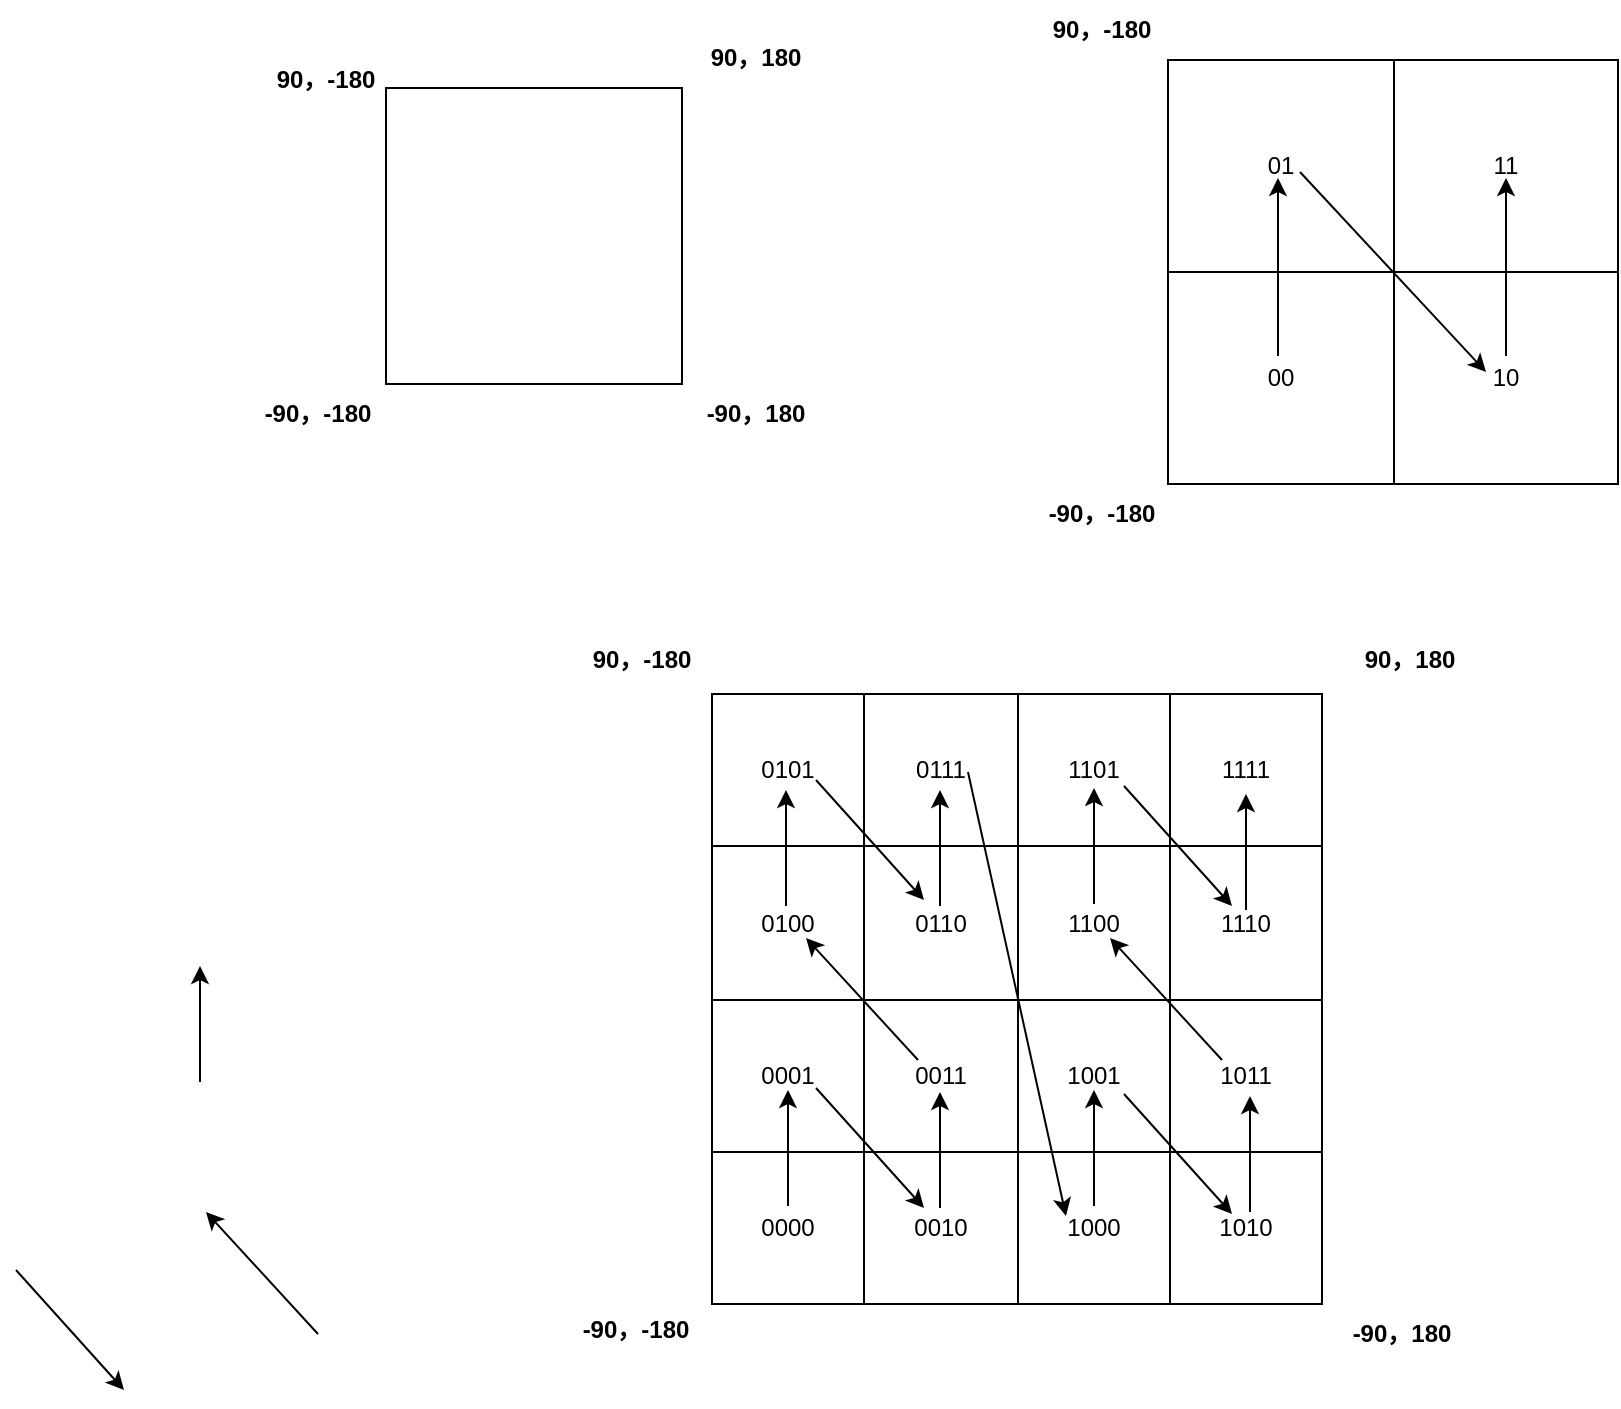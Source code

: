 <mxfile version="21.2.9" type="github">
  <diagram name="第 1 页" id="DBW6RSGpC2fgswphdQzU">
    <mxGraphModel dx="1206" dy="663" grid="0" gridSize="10" guides="1" tooltips="1" connect="1" arrows="1" fold="1" page="1" pageScale="1" pageWidth="2339" pageHeight="3300" math="0" shadow="0">
      <root>
        <mxCell id="0" />
        <mxCell id="1" parent="0" />
        <mxCell id="CNRmRYivpXj3O9G0c0TQ-1" value="" style="whiteSpace=wrap;html=1;aspect=fixed;" vertex="1" parent="1">
          <mxGeometry x="331" y="88" width="148" height="148" as="geometry" />
        </mxCell>
        <mxCell id="CNRmRYivpXj3O9G0c0TQ-2" value="&lt;b&gt;90，-180&lt;/b&gt;" style="text;html=1;strokeColor=none;fillColor=none;align=center;verticalAlign=middle;whiteSpace=wrap;rounded=0;" vertex="1" parent="1">
          <mxGeometry x="271" y="69" width="60" height="30" as="geometry" />
        </mxCell>
        <mxCell id="CNRmRYivpXj3O9G0c0TQ-3" value="&lt;b&gt;-90，-180&lt;/b&gt;" style="text;html=1;strokeColor=none;fillColor=none;align=center;verticalAlign=middle;whiteSpace=wrap;rounded=0;" vertex="1" parent="1">
          <mxGeometry x="267" y="236" width="60" height="30" as="geometry" />
        </mxCell>
        <mxCell id="CNRmRYivpXj3O9G0c0TQ-4" value="&lt;b&gt;90，180&lt;/b&gt;" style="text;html=1;strokeColor=none;fillColor=none;align=center;verticalAlign=middle;whiteSpace=wrap;rounded=0;" vertex="1" parent="1">
          <mxGeometry x="486" y="58" width="60" height="30" as="geometry" />
        </mxCell>
        <mxCell id="CNRmRYivpXj3O9G0c0TQ-5" value="&lt;b&gt;-90，180&lt;/b&gt;" style="text;html=1;strokeColor=none;fillColor=none;align=center;verticalAlign=middle;whiteSpace=wrap;rounded=0;" vertex="1" parent="1">
          <mxGeometry x="486" y="236" width="60" height="30" as="geometry" />
        </mxCell>
        <mxCell id="CNRmRYivpXj3O9G0c0TQ-6" value="" style="shape=table;startSize=0;container=1;collapsible=0;childLayout=tableLayout;" vertex="1" parent="1">
          <mxGeometry x="722" y="74" width="225" height="212" as="geometry" />
        </mxCell>
        <mxCell id="CNRmRYivpXj3O9G0c0TQ-7" value="" style="shape=tableRow;horizontal=0;startSize=0;swimlaneHead=0;swimlaneBody=0;strokeColor=inherit;top=0;left=0;bottom=0;right=0;collapsible=0;dropTarget=0;fillColor=none;points=[[0,0.5],[1,0.5]];portConstraint=eastwest;" vertex="1" parent="CNRmRYivpXj3O9G0c0TQ-6">
          <mxGeometry width="225" height="106" as="geometry" />
        </mxCell>
        <mxCell id="CNRmRYivpXj3O9G0c0TQ-8" value="01" style="shape=partialRectangle;html=1;whiteSpace=wrap;connectable=0;strokeColor=inherit;overflow=hidden;fillColor=none;top=0;left=0;bottom=0;right=0;pointerEvents=1;" vertex="1" parent="CNRmRYivpXj3O9G0c0TQ-7">
          <mxGeometry width="113" height="106" as="geometry">
            <mxRectangle width="113" height="106" as="alternateBounds" />
          </mxGeometry>
        </mxCell>
        <mxCell id="CNRmRYivpXj3O9G0c0TQ-9" value="11" style="shape=partialRectangle;html=1;whiteSpace=wrap;connectable=0;strokeColor=inherit;overflow=hidden;fillColor=none;top=0;left=0;bottom=0;right=0;pointerEvents=1;" vertex="1" parent="CNRmRYivpXj3O9G0c0TQ-7">
          <mxGeometry x="113" width="112" height="106" as="geometry">
            <mxRectangle width="112" height="106" as="alternateBounds" />
          </mxGeometry>
        </mxCell>
        <mxCell id="CNRmRYivpXj3O9G0c0TQ-10" value="" style="shape=tableRow;horizontal=0;startSize=0;swimlaneHead=0;swimlaneBody=0;strokeColor=inherit;top=0;left=0;bottom=0;right=0;collapsible=0;dropTarget=0;fillColor=none;points=[[0,0.5],[1,0.5]];portConstraint=eastwest;" vertex="1" parent="CNRmRYivpXj3O9G0c0TQ-6">
          <mxGeometry y="106" width="225" height="106" as="geometry" />
        </mxCell>
        <mxCell id="CNRmRYivpXj3O9G0c0TQ-11" value="00" style="shape=partialRectangle;html=1;whiteSpace=wrap;connectable=0;strokeColor=inherit;overflow=hidden;fillColor=none;top=0;left=0;bottom=0;right=0;pointerEvents=1;" vertex="1" parent="CNRmRYivpXj3O9G0c0TQ-10">
          <mxGeometry width="113" height="106" as="geometry">
            <mxRectangle width="113" height="106" as="alternateBounds" />
          </mxGeometry>
        </mxCell>
        <mxCell id="CNRmRYivpXj3O9G0c0TQ-12" value="10" style="shape=partialRectangle;html=1;whiteSpace=wrap;connectable=0;strokeColor=inherit;overflow=hidden;fillColor=none;top=0;left=0;bottom=0;right=0;pointerEvents=1;" vertex="1" parent="CNRmRYivpXj3O9G0c0TQ-10">
          <mxGeometry x="113" width="112" height="106" as="geometry">
            <mxRectangle width="112" height="106" as="alternateBounds" />
          </mxGeometry>
        </mxCell>
        <mxCell id="CNRmRYivpXj3O9G0c0TQ-13" value="&lt;b&gt;90，-180&lt;/b&gt;" style="text;html=1;strokeColor=none;fillColor=none;align=center;verticalAlign=middle;whiteSpace=wrap;rounded=0;" vertex="1" parent="1">
          <mxGeometry x="659" y="44" width="60" height="30" as="geometry" />
        </mxCell>
        <mxCell id="CNRmRYivpXj3O9G0c0TQ-14" value="&lt;b&gt;-90，-180&lt;/b&gt;" style="text;html=1;strokeColor=none;fillColor=none;align=center;verticalAlign=middle;whiteSpace=wrap;rounded=0;" vertex="1" parent="1">
          <mxGeometry x="659" y="286" width="60" height="30" as="geometry" />
        </mxCell>
        <mxCell id="CNRmRYivpXj3O9G0c0TQ-15" value="&lt;b&gt;90，180&lt;/b&gt;" style="text;html=1;strokeColor=none;fillColor=none;align=center;verticalAlign=middle;whiteSpace=wrap;rounded=0;" vertex="1" parent="1">
          <mxGeometry x="813" y="359" width="60" height="30" as="geometry" />
        </mxCell>
        <mxCell id="CNRmRYivpXj3O9G0c0TQ-16" value="&lt;b&gt;-90，180&lt;/b&gt;" style="text;html=1;strokeColor=none;fillColor=none;align=center;verticalAlign=middle;whiteSpace=wrap;rounded=0;" vertex="1" parent="1">
          <mxGeometry x="809" y="696" width="60" height="30" as="geometry" />
        </mxCell>
        <mxCell id="CNRmRYivpXj3O9G0c0TQ-18" value="" style="endArrow=classic;html=1;rounded=0;" edge="1" parent="1">
          <mxGeometry width="50" height="50" relative="1" as="geometry">
            <mxPoint x="238" y="585" as="sourcePoint" />
            <mxPoint x="238" y="527" as="targetPoint" />
          </mxGeometry>
        </mxCell>
        <mxCell id="CNRmRYivpXj3O9G0c0TQ-19" value="" style="endArrow=classic;html=1;rounded=0;" edge="1" parent="1">
          <mxGeometry width="50" height="50" relative="1" as="geometry">
            <mxPoint x="777" y="222" as="sourcePoint" />
            <mxPoint x="777" y="133" as="targetPoint" />
          </mxGeometry>
        </mxCell>
        <mxCell id="CNRmRYivpXj3O9G0c0TQ-20" value="" style="endArrow=classic;html=1;rounded=0;" edge="1" parent="1">
          <mxGeometry width="50" height="50" relative="1" as="geometry">
            <mxPoint x="891" y="222" as="sourcePoint" />
            <mxPoint x="891" y="133" as="targetPoint" />
          </mxGeometry>
        </mxCell>
        <mxCell id="CNRmRYivpXj3O9G0c0TQ-21" value="" style="endArrow=classic;html=1;rounded=0;" edge="1" parent="1">
          <mxGeometry width="50" height="50" relative="1" as="geometry">
            <mxPoint x="146" y="679" as="sourcePoint" />
            <mxPoint x="200" y="739" as="targetPoint" />
          </mxGeometry>
        </mxCell>
        <mxCell id="CNRmRYivpXj3O9G0c0TQ-22" value="" style="endArrow=classic;html=1;rounded=0;" edge="1" parent="1">
          <mxGeometry width="50" height="50" relative="1" as="geometry">
            <mxPoint x="788" y="130" as="sourcePoint" />
            <mxPoint x="881" y="230" as="targetPoint" />
          </mxGeometry>
        </mxCell>
        <mxCell id="CNRmRYivpXj3O9G0c0TQ-23" value="" style="shape=table;startSize=0;container=1;collapsible=0;childLayout=tableLayout;" vertex="1" parent="1">
          <mxGeometry x="494" y="391" width="305" height="305" as="geometry" />
        </mxCell>
        <mxCell id="CNRmRYivpXj3O9G0c0TQ-24" value="" style="shape=tableRow;horizontal=0;startSize=0;swimlaneHead=0;swimlaneBody=0;strokeColor=inherit;top=0;left=0;bottom=0;right=0;collapsible=0;dropTarget=0;fillColor=none;points=[[0,0.5],[1,0.5]];portConstraint=eastwest;" vertex="1" parent="CNRmRYivpXj3O9G0c0TQ-23">
          <mxGeometry width="305" height="76" as="geometry" />
        </mxCell>
        <mxCell id="CNRmRYivpXj3O9G0c0TQ-25" value="0101&lt;br&gt;" style="shape=partialRectangle;html=1;whiteSpace=wrap;connectable=0;strokeColor=inherit;overflow=hidden;fillColor=none;top=0;left=0;bottom=0;right=0;pointerEvents=1;" vertex="1" parent="CNRmRYivpXj3O9G0c0TQ-24">
          <mxGeometry width="76" height="76" as="geometry">
            <mxRectangle width="76" height="76" as="alternateBounds" />
          </mxGeometry>
        </mxCell>
        <mxCell id="CNRmRYivpXj3O9G0c0TQ-26" value="0111" style="shape=partialRectangle;html=1;whiteSpace=wrap;connectable=0;strokeColor=inherit;overflow=hidden;fillColor=none;top=0;left=0;bottom=0;right=0;pointerEvents=1;" vertex="1" parent="CNRmRYivpXj3O9G0c0TQ-24">
          <mxGeometry x="76" width="77" height="76" as="geometry">
            <mxRectangle width="77" height="76" as="alternateBounds" />
          </mxGeometry>
        </mxCell>
        <mxCell id="CNRmRYivpXj3O9G0c0TQ-27" value="1101" style="shape=partialRectangle;html=1;whiteSpace=wrap;connectable=0;strokeColor=inherit;overflow=hidden;fillColor=none;top=0;left=0;bottom=0;right=0;pointerEvents=1;" vertex="1" parent="CNRmRYivpXj3O9G0c0TQ-24">
          <mxGeometry x="153" width="76" height="76" as="geometry">
            <mxRectangle width="76" height="76" as="alternateBounds" />
          </mxGeometry>
        </mxCell>
        <mxCell id="CNRmRYivpXj3O9G0c0TQ-28" value="1111" style="shape=partialRectangle;html=1;whiteSpace=wrap;connectable=0;strokeColor=inherit;overflow=hidden;fillColor=none;top=0;left=0;bottom=0;right=0;pointerEvents=1;" vertex="1" parent="CNRmRYivpXj3O9G0c0TQ-24">
          <mxGeometry x="229" width="76" height="76" as="geometry">
            <mxRectangle width="76" height="76" as="alternateBounds" />
          </mxGeometry>
        </mxCell>
        <mxCell id="CNRmRYivpXj3O9G0c0TQ-29" value="" style="shape=tableRow;horizontal=0;startSize=0;swimlaneHead=0;swimlaneBody=0;strokeColor=inherit;top=0;left=0;bottom=0;right=0;collapsible=0;dropTarget=0;fillColor=none;points=[[0,0.5],[1,0.5]];portConstraint=eastwest;" vertex="1" parent="CNRmRYivpXj3O9G0c0TQ-23">
          <mxGeometry y="76" width="305" height="77" as="geometry" />
        </mxCell>
        <mxCell id="CNRmRYivpXj3O9G0c0TQ-30" value="0100" style="shape=partialRectangle;html=1;whiteSpace=wrap;connectable=0;strokeColor=inherit;overflow=hidden;fillColor=none;top=0;left=0;bottom=0;right=0;pointerEvents=1;" vertex="1" parent="CNRmRYivpXj3O9G0c0TQ-29">
          <mxGeometry width="76" height="77" as="geometry">
            <mxRectangle width="76" height="77" as="alternateBounds" />
          </mxGeometry>
        </mxCell>
        <mxCell id="CNRmRYivpXj3O9G0c0TQ-31" value="0110" style="shape=partialRectangle;html=1;whiteSpace=wrap;connectable=0;strokeColor=inherit;overflow=hidden;fillColor=none;top=0;left=0;bottom=0;right=0;pointerEvents=1;" vertex="1" parent="CNRmRYivpXj3O9G0c0TQ-29">
          <mxGeometry x="76" width="77" height="77" as="geometry">
            <mxRectangle width="77" height="77" as="alternateBounds" />
          </mxGeometry>
        </mxCell>
        <mxCell id="CNRmRYivpXj3O9G0c0TQ-32" value="1100" style="shape=partialRectangle;html=1;whiteSpace=wrap;connectable=0;strokeColor=inherit;overflow=hidden;fillColor=none;top=0;left=0;bottom=0;right=0;pointerEvents=1;" vertex="1" parent="CNRmRYivpXj3O9G0c0TQ-29">
          <mxGeometry x="153" width="76" height="77" as="geometry">
            <mxRectangle width="76" height="77" as="alternateBounds" />
          </mxGeometry>
        </mxCell>
        <mxCell id="CNRmRYivpXj3O9G0c0TQ-33" value="1110" style="shape=partialRectangle;html=1;whiteSpace=wrap;connectable=0;strokeColor=inherit;overflow=hidden;fillColor=none;top=0;left=0;bottom=0;right=0;pointerEvents=1;" vertex="1" parent="CNRmRYivpXj3O9G0c0TQ-29">
          <mxGeometry x="229" width="76" height="77" as="geometry">
            <mxRectangle width="76" height="77" as="alternateBounds" />
          </mxGeometry>
        </mxCell>
        <mxCell id="CNRmRYivpXj3O9G0c0TQ-34" value="" style="shape=tableRow;horizontal=0;startSize=0;swimlaneHead=0;swimlaneBody=0;strokeColor=inherit;top=0;left=0;bottom=0;right=0;collapsible=0;dropTarget=0;fillColor=none;points=[[0,0.5],[1,0.5]];portConstraint=eastwest;" vertex="1" parent="CNRmRYivpXj3O9G0c0TQ-23">
          <mxGeometry y="153" width="305" height="76" as="geometry" />
        </mxCell>
        <mxCell id="CNRmRYivpXj3O9G0c0TQ-35" value="0001" style="shape=partialRectangle;html=1;whiteSpace=wrap;connectable=0;strokeColor=inherit;overflow=hidden;fillColor=none;top=0;left=0;bottom=0;right=0;pointerEvents=1;" vertex="1" parent="CNRmRYivpXj3O9G0c0TQ-34">
          <mxGeometry width="76" height="76" as="geometry">
            <mxRectangle width="76" height="76" as="alternateBounds" />
          </mxGeometry>
        </mxCell>
        <mxCell id="CNRmRYivpXj3O9G0c0TQ-36" value="0011" style="shape=partialRectangle;html=1;whiteSpace=wrap;connectable=0;strokeColor=inherit;overflow=hidden;fillColor=none;top=0;left=0;bottom=0;right=0;pointerEvents=1;" vertex="1" parent="CNRmRYivpXj3O9G0c0TQ-34">
          <mxGeometry x="76" width="77" height="76" as="geometry">
            <mxRectangle width="77" height="76" as="alternateBounds" />
          </mxGeometry>
        </mxCell>
        <mxCell id="CNRmRYivpXj3O9G0c0TQ-37" value="1001" style="shape=partialRectangle;html=1;whiteSpace=wrap;connectable=0;strokeColor=inherit;overflow=hidden;fillColor=none;top=0;left=0;bottom=0;right=0;pointerEvents=1;" vertex="1" parent="CNRmRYivpXj3O9G0c0TQ-34">
          <mxGeometry x="153" width="76" height="76" as="geometry">
            <mxRectangle width="76" height="76" as="alternateBounds" />
          </mxGeometry>
        </mxCell>
        <mxCell id="CNRmRYivpXj3O9G0c0TQ-38" value="1011" style="shape=partialRectangle;html=1;whiteSpace=wrap;connectable=0;strokeColor=inherit;overflow=hidden;fillColor=none;top=0;left=0;bottom=0;right=0;pointerEvents=1;" vertex="1" parent="CNRmRYivpXj3O9G0c0TQ-34">
          <mxGeometry x="229" width="76" height="76" as="geometry">
            <mxRectangle width="76" height="76" as="alternateBounds" />
          </mxGeometry>
        </mxCell>
        <mxCell id="CNRmRYivpXj3O9G0c0TQ-39" value="" style="shape=tableRow;horizontal=0;startSize=0;swimlaneHead=0;swimlaneBody=0;strokeColor=inherit;top=0;left=0;bottom=0;right=0;collapsible=0;dropTarget=0;fillColor=none;points=[[0,0.5],[1,0.5]];portConstraint=eastwest;" vertex="1" parent="CNRmRYivpXj3O9G0c0TQ-23">
          <mxGeometry y="229" width="305" height="76" as="geometry" />
        </mxCell>
        <mxCell id="CNRmRYivpXj3O9G0c0TQ-40" value="0000" style="shape=partialRectangle;html=1;whiteSpace=wrap;connectable=0;strokeColor=inherit;overflow=hidden;fillColor=none;top=0;left=0;bottom=0;right=0;pointerEvents=1;" vertex="1" parent="CNRmRYivpXj3O9G0c0TQ-39">
          <mxGeometry width="76" height="76" as="geometry">
            <mxRectangle width="76" height="76" as="alternateBounds" />
          </mxGeometry>
        </mxCell>
        <mxCell id="CNRmRYivpXj3O9G0c0TQ-41" value="0010" style="shape=partialRectangle;html=1;whiteSpace=wrap;connectable=0;strokeColor=inherit;overflow=hidden;fillColor=none;top=0;left=0;bottom=0;right=0;pointerEvents=1;" vertex="1" parent="CNRmRYivpXj3O9G0c0TQ-39">
          <mxGeometry x="76" width="77" height="76" as="geometry">
            <mxRectangle width="77" height="76" as="alternateBounds" />
          </mxGeometry>
        </mxCell>
        <mxCell id="CNRmRYivpXj3O9G0c0TQ-42" value="1000" style="shape=partialRectangle;html=1;whiteSpace=wrap;connectable=0;strokeColor=inherit;overflow=hidden;fillColor=none;top=0;left=0;bottom=0;right=0;pointerEvents=1;" vertex="1" parent="CNRmRYivpXj3O9G0c0TQ-39">
          <mxGeometry x="153" width="76" height="76" as="geometry">
            <mxRectangle width="76" height="76" as="alternateBounds" />
          </mxGeometry>
        </mxCell>
        <mxCell id="CNRmRYivpXj3O9G0c0TQ-43" value="1010" style="shape=partialRectangle;html=1;whiteSpace=wrap;connectable=0;strokeColor=inherit;overflow=hidden;fillColor=none;top=0;left=0;bottom=0;right=0;pointerEvents=1;" vertex="1" parent="CNRmRYivpXj3O9G0c0TQ-39">
          <mxGeometry x="229" width="76" height="76" as="geometry">
            <mxRectangle width="76" height="76" as="alternateBounds" />
          </mxGeometry>
        </mxCell>
        <mxCell id="CNRmRYivpXj3O9G0c0TQ-44" value="" style="endArrow=classic;html=1;rounded=0;" edge="1" parent="1">
          <mxGeometry width="50" height="50" relative="1" as="geometry">
            <mxPoint x="532" y="647" as="sourcePoint" />
            <mxPoint x="532" y="589" as="targetPoint" />
          </mxGeometry>
        </mxCell>
        <mxCell id="CNRmRYivpXj3O9G0c0TQ-45" value="" style="endArrow=classic;html=1;rounded=0;" edge="1" parent="1">
          <mxGeometry width="50" height="50" relative="1" as="geometry">
            <mxPoint x="531" y="497" as="sourcePoint" />
            <mxPoint x="531" y="439" as="targetPoint" />
          </mxGeometry>
        </mxCell>
        <mxCell id="CNRmRYivpXj3O9G0c0TQ-46" value="" style="endArrow=classic;html=1;rounded=0;" edge="1" parent="1">
          <mxGeometry width="50" height="50" relative="1" as="geometry">
            <mxPoint x="608" y="497" as="sourcePoint" />
            <mxPoint x="608" y="439" as="targetPoint" />
          </mxGeometry>
        </mxCell>
        <mxCell id="CNRmRYivpXj3O9G0c0TQ-47" value="" style="endArrow=classic;html=1;rounded=0;" edge="1" parent="1">
          <mxGeometry width="50" height="50" relative="1" as="geometry">
            <mxPoint x="608" y="648" as="sourcePoint" />
            <mxPoint x="608" y="590" as="targetPoint" />
          </mxGeometry>
        </mxCell>
        <mxCell id="CNRmRYivpXj3O9G0c0TQ-48" value="" style="endArrow=classic;html=1;rounded=0;" edge="1" parent="1">
          <mxGeometry width="50" height="50" relative="1" as="geometry">
            <mxPoint x="685" y="647" as="sourcePoint" />
            <mxPoint x="685" y="589" as="targetPoint" />
          </mxGeometry>
        </mxCell>
        <mxCell id="CNRmRYivpXj3O9G0c0TQ-49" value="" style="endArrow=classic;html=1;rounded=0;" edge="1" parent="1">
          <mxGeometry width="50" height="50" relative="1" as="geometry">
            <mxPoint x="763" y="650" as="sourcePoint" />
            <mxPoint x="763" y="592" as="targetPoint" />
          </mxGeometry>
        </mxCell>
        <mxCell id="CNRmRYivpXj3O9G0c0TQ-50" value="" style="endArrow=classic;html=1;rounded=0;" edge="1" parent="1">
          <mxGeometry width="50" height="50" relative="1" as="geometry">
            <mxPoint x="761" y="499" as="sourcePoint" />
            <mxPoint x="761" y="441" as="targetPoint" />
          </mxGeometry>
        </mxCell>
        <mxCell id="CNRmRYivpXj3O9G0c0TQ-51" value="" style="endArrow=classic;html=1;rounded=0;" edge="1" parent="1">
          <mxGeometry width="50" height="50" relative="1" as="geometry">
            <mxPoint x="685" y="496" as="sourcePoint" />
            <mxPoint x="685" y="438" as="targetPoint" />
          </mxGeometry>
        </mxCell>
        <mxCell id="CNRmRYivpXj3O9G0c0TQ-52" value="" style="endArrow=classic;html=1;rounded=0;" edge="1" parent="1">
          <mxGeometry width="50" height="50" relative="1" as="geometry">
            <mxPoint x="546" y="588" as="sourcePoint" />
            <mxPoint x="600" y="648" as="targetPoint" />
          </mxGeometry>
        </mxCell>
        <mxCell id="CNRmRYivpXj3O9G0c0TQ-53" value="" style="endArrow=classic;html=1;rounded=0;" edge="1" parent="1">
          <mxGeometry width="50" height="50" relative="1" as="geometry">
            <mxPoint x="546" y="434" as="sourcePoint" />
            <mxPoint x="600" y="494" as="targetPoint" />
          </mxGeometry>
        </mxCell>
        <mxCell id="CNRmRYivpXj3O9G0c0TQ-54" value="" style="endArrow=classic;html=1;rounded=0;" edge="1" parent="1">
          <mxGeometry width="50" height="50" relative="1" as="geometry">
            <mxPoint x="700" y="437" as="sourcePoint" />
            <mxPoint x="754" y="497" as="targetPoint" />
          </mxGeometry>
        </mxCell>
        <mxCell id="CNRmRYivpXj3O9G0c0TQ-55" value="" style="endArrow=classic;html=1;rounded=0;" edge="1" parent="1">
          <mxGeometry width="50" height="50" relative="1" as="geometry">
            <mxPoint x="700" y="591" as="sourcePoint" />
            <mxPoint x="754" y="651" as="targetPoint" />
          </mxGeometry>
        </mxCell>
        <mxCell id="CNRmRYivpXj3O9G0c0TQ-56" value="" style="endArrow=classic;html=1;rounded=0;" edge="1" parent="1">
          <mxGeometry width="50" height="50" relative="1" as="geometry">
            <mxPoint x="297" y="711" as="sourcePoint" />
            <mxPoint x="241" y="650" as="targetPoint" />
          </mxGeometry>
        </mxCell>
        <mxCell id="CNRmRYivpXj3O9G0c0TQ-57" value="" style="endArrow=classic;html=1;rounded=0;" edge="1" parent="1">
          <mxGeometry width="50" height="50" relative="1" as="geometry">
            <mxPoint x="597" y="574" as="sourcePoint" />
            <mxPoint x="541" y="513" as="targetPoint" />
          </mxGeometry>
        </mxCell>
        <mxCell id="CNRmRYivpXj3O9G0c0TQ-58" value="" style="endArrow=classic;html=1;rounded=0;" edge="1" parent="1">
          <mxGeometry width="50" height="50" relative="1" as="geometry">
            <mxPoint x="749" y="574" as="sourcePoint" />
            <mxPoint x="693" y="513" as="targetPoint" />
          </mxGeometry>
        </mxCell>
        <mxCell id="CNRmRYivpXj3O9G0c0TQ-59" value="" style="endArrow=classic;html=1;rounded=0;" edge="1" parent="1">
          <mxGeometry width="50" height="50" relative="1" as="geometry">
            <mxPoint x="622" y="430" as="sourcePoint" />
            <mxPoint x="671" y="652" as="targetPoint" />
          </mxGeometry>
        </mxCell>
        <mxCell id="CNRmRYivpXj3O9G0c0TQ-60" value="&lt;b&gt;90，-180&lt;/b&gt;" style="text;html=1;strokeColor=none;fillColor=none;align=center;verticalAlign=middle;whiteSpace=wrap;rounded=0;" vertex="1" parent="1">
          <mxGeometry x="429" y="359" width="60" height="30" as="geometry" />
        </mxCell>
        <mxCell id="CNRmRYivpXj3O9G0c0TQ-61" value="&lt;b&gt;-90，-180&lt;/b&gt;" style="text;html=1;strokeColor=none;fillColor=none;align=center;verticalAlign=middle;whiteSpace=wrap;rounded=0;" vertex="1" parent="1">
          <mxGeometry x="426" y="694" width="60" height="30" as="geometry" />
        </mxCell>
      </root>
    </mxGraphModel>
  </diagram>
</mxfile>
